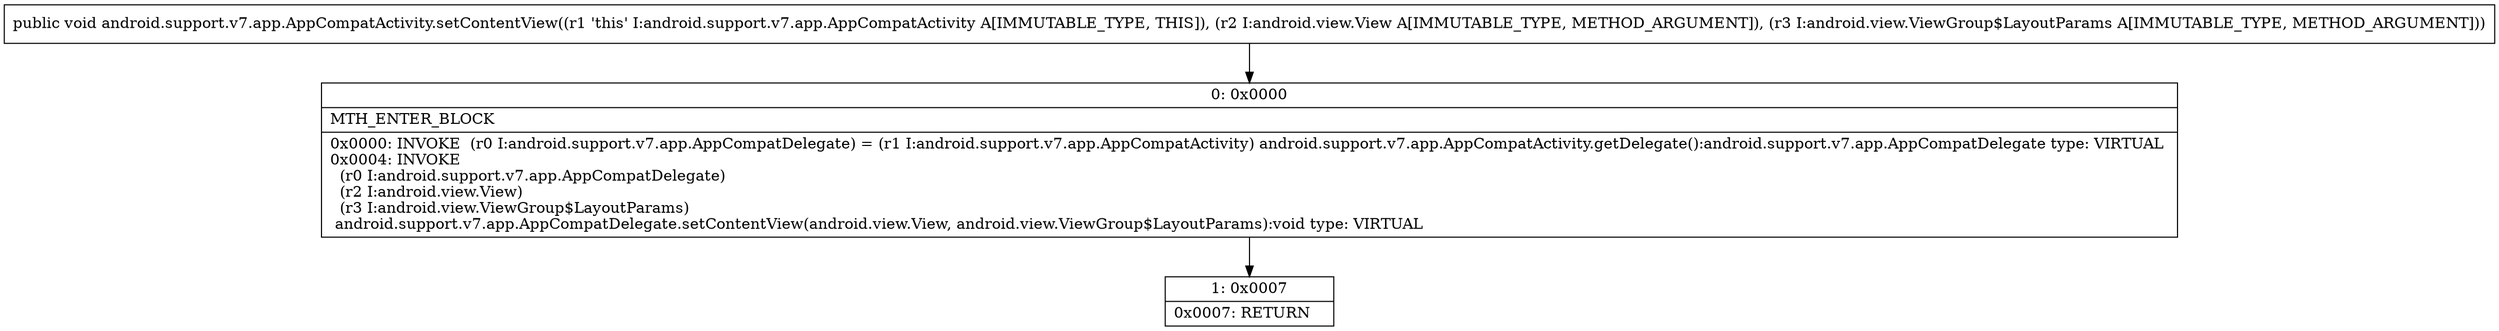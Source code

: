 digraph "CFG forandroid.support.v7.app.AppCompatActivity.setContentView(Landroid\/view\/View;Landroid\/view\/ViewGroup$LayoutParams;)V" {
Node_0 [shape=record,label="{0\:\ 0x0000|MTH_ENTER_BLOCK\l|0x0000: INVOKE  (r0 I:android.support.v7.app.AppCompatDelegate) = (r1 I:android.support.v7.app.AppCompatActivity) android.support.v7.app.AppCompatActivity.getDelegate():android.support.v7.app.AppCompatDelegate type: VIRTUAL \l0x0004: INVOKE  \l  (r0 I:android.support.v7.app.AppCompatDelegate)\l  (r2 I:android.view.View)\l  (r3 I:android.view.ViewGroup$LayoutParams)\l android.support.v7.app.AppCompatDelegate.setContentView(android.view.View, android.view.ViewGroup$LayoutParams):void type: VIRTUAL \l}"];
Node_1 [shape=record,label="{1\:\ 0x0007|0x0007: RETURN   \l}"];
MethodNode[shape=record,label="{public void android.support.v7.app.AppCompatActivity.setContentView((r1 'this' I:android.support.v7.app.AppCompatActivity A[IMMUTABLE_TYPE, THIS]), (r2 I:android.view.View A[IMMUTABLE_TYPE, METHOD_ARGUMENT]), (r3 I:android.view.ViewGroup$LayoutParams A[IMMUTABLE_TYPE, METHOD_ARGUMENT])) }"];
MethodNode -> Node_0;
Node_0 -> Node_1;
}

